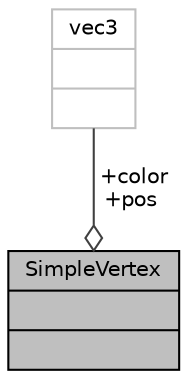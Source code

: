 digraph "SimpleVertex"
{
 // LATEX_PDF_SIZE
  edge [fontname="Helvetica",fontsize="10",labelfontname="Helvetica",labelfontsize="10"];
  node [fontname="Helvetica",fontsize="10",shape=record];
  Node1 [label="{SimpleVertex\n||}",height=0.2,width=0.4,color="black", fillcolor="grey75", style="filled", fontcolor="black",tooltip=" "];
  Node2 -> Node1 [color="grey25",fontsize="10",style="solid",label=" +color\n+pos" ,arrowhead="odiamond",fontname="Helvetica"];
  Node2 [label="{vec3\n||}",height=0.2,width=0.4,color="grey75", fillcolor="white", style="filled",tooltip=" "];
}
